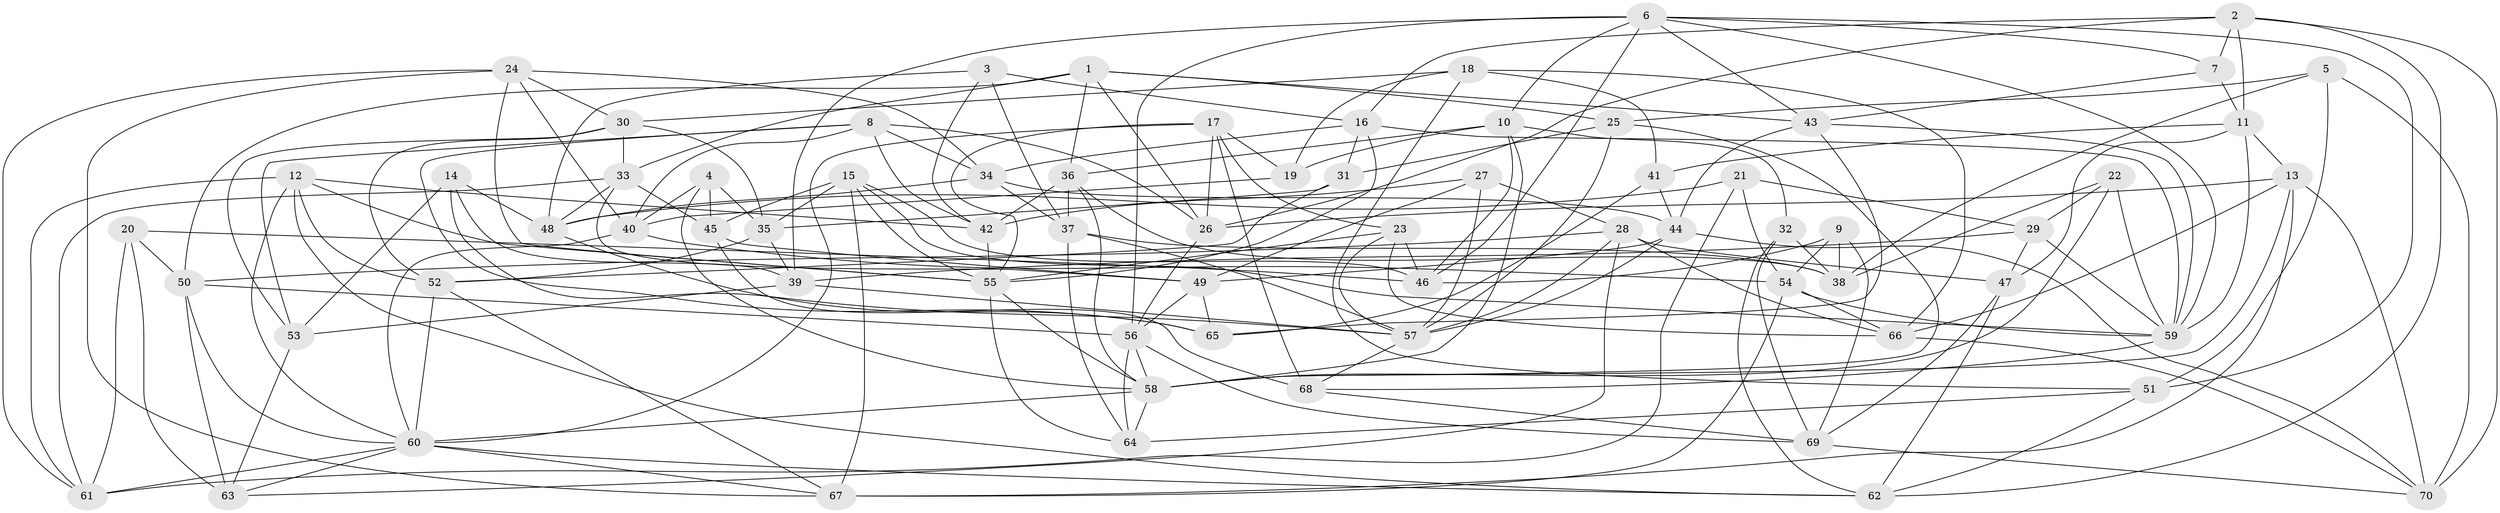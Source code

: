 // original degree distribution, {4: 1.0}
// Generated by graph-tools (version 1.1) at 2025/27/03/09/25 03:27:01]
// undirected, 70 vertices, 200 edges
graph export_dot {
graph [start="1"]
  node [color=gray90,style=filled];
  1;
  2;
  3;
  4;
  5;
  6;
  7;
  8;
  9;
  10;
  11;
  12;
  13;
  14;
  15;
  16;
  17;
  18;
  19;
  20;
  21;
  22;
  23;
  24;
  25;
  26;
  27;
  28;
  29;
  30;
  31;
  32;
  33;
  34;
  35;
  36;
  37;
  38;
  39;
  40;
  41;
  42;
  43;
  44;
  45;
  46;
  47;
  48;
  49;
  50;
  51;
  52;
  53;
  54;
  55;
  56;
  57;
  58;
  59;
  60;
  61;
  62;
  63;
  64;
  65;
  66;
  67;
  68;
  69;
  70;
  1 -- 25 [weight=1.0];
  1 -- 26 [weight=1.0];
  1 -- 33 [weight=1.0];
  1 -- 36 [weight=1.0];
  1 -- 43 [weight=1.0];
  1 -- 50 [weight=1.0];
  2 -- 7 [weight=1.0];
  2 -- 11 [weight=1.0];
  2 -- 16 [weight=1.0];
  2 -- 26 [weight=1.0];
  2 -- 62 [weight=1.0];
  2 -- 70 [weight=1.0];
  3 -- 16 [weight=1.0];
  3 -- 37 [weight=1.0];
  3 -- 42 [weight=1.0];
  3 -- 48 [weight=1.0];
  4 -- 35 [weight=1.0];
  4 -- 40 [weight=1.0];
  4 -- 45 [weight=1.0];
  4 -- 58 [weight=1.0];
  5 -- 25 [weight=1.0];
  5 -- 38 [weight=1.0];
  5 -- 51 [weight=1.0];
  5 -- 70 [weight=1.0];
  6 -- 7 [weight=1.0];
  6 -- 10 [weight=1.0];
  6 -- 39 [weight=1.0];
  6 -- 43 [weight=1.0];
  6 -- 46 [weight=1.0];
  6 -- 51 [weight=1.0];
  6 -- 56 [weight=2.0];
  6 -- 59 [weight=2.0];
  7 -- 11 [weight=1.0];
  7 -- 43 [weight=1.0];
  8 -- 26 [weight=1.0];
  8 -- 34 [weight=1.0];
  8 -- 40 [weight=1.0];
  8 -- 42 [weight=1.0];
  8 -- 53 [weight=1.0];
  8 -- 65 [weight=1.0];
  9 -- 38 [weight=1.0];
  9 -- 46 [weight=1.0];
  9 -- 54 [weight=1.0];
  9 -- 69 [weight=1.0];
  10 -- 19 [weight=1.0];
  10 -- 32 [weight=1.0];
  10 -- 36 [weight=1.0];
  10 -- 46 [weight=1.0];
  10 -- 58 [weight=1.0];
  11 -- 13 [weight=1.0];
  11 -- 41 [weight=1.0];
  11 -- 47 [weight=1.0];
  11 -- 59 [weight=1.0];
  12 -- 42 [weight=1.0];
  12 -- 52 [weight=1.0];
  12 -- 55 [weight=1.0];
  12 -- 60 [weight=1.0];
  12 -- 61 [weight=1.0];
  12 -- 62 [weight=1.0];
  13 -- 26 [weight=1.0];
  13 -- 58 [weight=1.0];
  13 -- 66 [weight=1.0];
  13 -- 67 [weight=1.0];
  13 -- 70 [weight=1.0];
  14 -- 39 [weight=1.0];
  14 -- 48 [weight=1.0];
  14 -- 53 [weight=1.0];
  14 -- 57 [weight=1.0];
  15 -- 35 [weight=1.0];
  15 -- 45 [weight=1.0];
  15 -- 46 [weight=1.0];
  15 -- 55 [weight=1.0];
  15 -- 59 [weight=1.0];
  15 -- 67 [weight=1.0];
  16 -- 31 [weight=1.0];
  16 -- 34 [weight=1.0];
  16 -- 55 [weight=1.0];
  16 -- 59 [weight=1.0];
  17 -- 19 [weight=1.0];
  17 -- 23 [weight=1.0];
  17 -- 26 [weight=1.0];
  17 -- 55 [weight=1.0];
  17 -- 60 [weight=1.0];
  17 -- 68 [weight=1.0];
  18 -- 19 [weight=1.0];
  18 -- 30 [weight=1.0];
  18 -- 41 [weight=2.0];
  18 -- 51 [weight=1.0];
  18 -- 66 [weight=1.0];
  19 -- 40 [weight=1.0];
  20 -- 46 [weight=1.0];
  20 -- 50 [weight=1.0];
  20 -- 61 [weight=1.0];
  20 -- 63 [weight=1.0];
  21 -- 29 [weight=1.0];
  21 -- 48 [weight=1.0];
  21 -- 54 [weight=1.0];
  21 -- 61 [weight=1.0];
  22 -- 29 [weight=1.0];
  22 -- 38 [weight=1.0];
  22 -- 58 [weight=1.0];
  22 -- 59 [weight=1.0];
  23 -- 46 [weight=1.0];
  23 -- 55 [weight=2.0];
  23 -- 57 [weight=1.0];
  23 -- 66 [weight=1.0];
  24 -- 30 [weight=1.0];
  24 -- 34 [weight=1.0];
  24 -- 40 [weight=1.0];
  24 -- 55 [weight=1.0];
  24 -- 61 [weight=1.0];
  24 -- 67 [weight=1.0];
  25 -- 31 [weight=1.0];
  25 -- 57 [weight=2.0];
  25 -- 58 [weight=1.0];
  26 -- 56 [weight=1.0];
  27 -- 28 [weight=1.0];
  27 -- 42 [weight=1.0];
  27 -- 49 [weight=1.0];
  27 -- 57 [weight=1.0];
  28 -- 47 [weight=1.0];
  28 -- 50 [weight=1.0];
  28 -- 57 [weight=1.0];
  28 -- 63 [weight=1.0];
  28 -- 66 [weight=1.0];
  29 -- 39 [weight=1.0];
  29 -- 47 [weight=2.0];
  29 -- 59 [weight=1.0];
  30 -- 33 [weight=1.0];
  30 -- 35 [weight=1.0];
  30 -- 52 [weight=1.0];
  30 -- 53 [weight=1.0];
  31 -- 35 [weight=1.0];
  31 -- 52 [weight=1.0];
  32 -- 38 [weight=1.0];
  32 -- 62 [weight=1.0];
  32 -- 69 [weight=1.0];
  33 -- 45 [weight=1.0];
  33 -- 48 [weight=1.0];
  33 -- 49 [weight=1.0];
  33 -- 61 [weight=1.0];
  34 -- 37 [weight=1.0];
  34 -- 44 [weight=1.0];
  34 -- 48 [weight=1.0];
  35 -- 39 [weight=1.0];
  35 -- 52 [weight=1.0];
  36 -- 37 [weight=1.0];
  36 -- 38 [weight=1.0];
  36 -- 42 [weight=1.0];
  36 -- 58 [weight=1.0];
  37 -- 38 [weight=1.0];
  37 -- 57 [weight=1.0];
  37 -- 64 [weight=1.0];
  39 -- 53 [weight=1.0];
  39 -- 57 [weight=1.0];
  40 -- 54 [weight=1.0];
  40 -- 60 [weight=1.0];
  41 -- 44 [weight=1.0];
  41 -- 65 [weight=2.0];
  42 -- 55 [weight=1.0];
  43 -- 44 [weight=1.0];
  43 -- 59 [weight=1.0];
  43 -- 65 [weight=1.0];
  44 -- 49 [weight=1.0];
  44 -- 57 [weight=1.0];
  44 -- 70 [weight=1.0];
  45 -- 49 [weight=1.0];
  45 -- 68 [weight=2.0];
  47 -- 62 [weight=1.0];
  47 -- 69 [weight=1.0];
  48 -- 65 [weight=1.0];
  49 -- 56 [weight=1.0];
  49 -- 65 [weight=1.0];
  50 -- 56 [weight=1.0];
  50 -- 60 [weight=1.0];
  50 -- 63 [weight=1.0];
  51 -- 62 [weight=1.0];
  51 -- 64 [weight=2.0];
  52 -- 60 [weight=1.0];
  52 -- 67 [weight=1.0];
  53 -- 63 [weight=2.0];
  54 -- 59 [weight=1.0];
  54 -- 66 [weight=1.0];
  54 -- 67 [weight=1.0];
  55 -- 58 [weight=1.0];
  55 -- 64 [weight=1.0];
  56 -- 58 [weight=1.0];
  56 -- 64 [weight=1.0];
  56 -- 69 [weight=1.0];
  57 -- 68 [weight=1.0];
  58 -- 60 [weight=1.0];
  58 -- 64 [weight=1.0];
  59 -- 68 [weight=1.0];
  60 -- 61 [weight=1.0];
  60 -- 62 [weight=1.0];
  60 -- 63 [weight=1.0];
  60 -- 67 [weight=1.0];
  66 -- 70 [weight=1.0];
  68 -- 69 [weight=1.0];
  69 -- 70 [weight=1.0];
}
